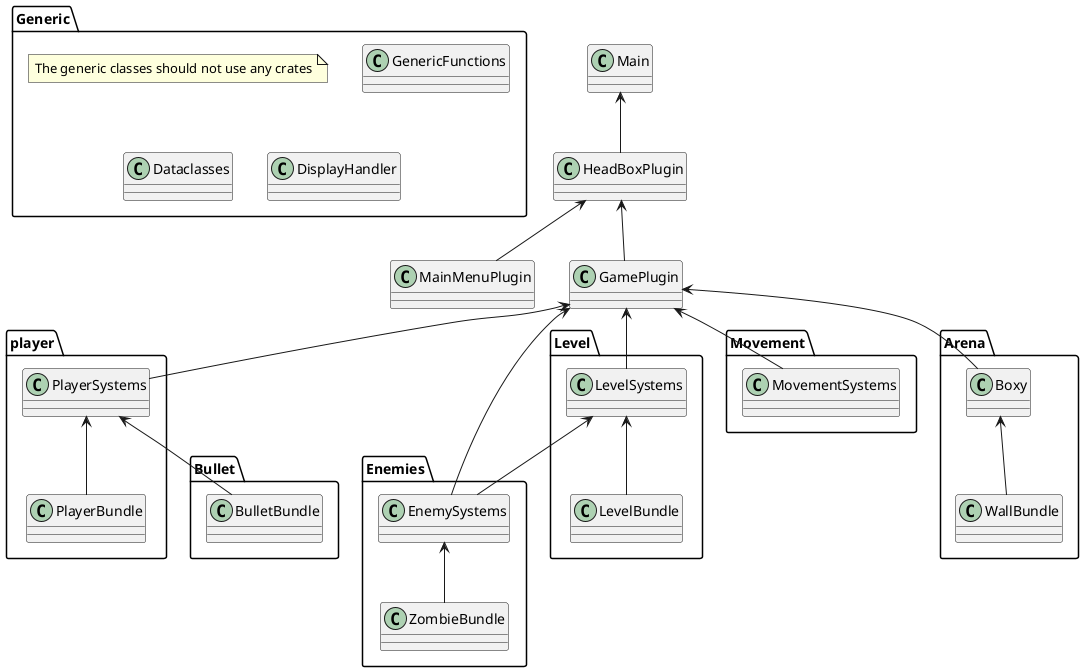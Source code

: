 @startuml
class Main
class HeadBoxPlugin
class MainMenuPlugin
class GamePlugin


package Generic {
    note "The generic classes should not use any crates" as N1
    class GenericFunctions
    class Dataclasses
    class DisplayHandler
}

package player {
    class PlayerSystems
    class PlayerBundle
}

package Bullet {
    class BulletBundle
}

package Enemies {
    class EnemySystems
    class ZombieBundle
}
package Movement {
    class MovementSystems
}
package Arena{
    class WallBundle
    class Boxy
}
package Level{
    class LevelBundle
    class LevelSystems
}


Main <-- HeadBoxPlugin

HeadBoxPlugin <-- MainMenuPlugin
HeadBoxPlugin <-- GamePlugin

GamePlugin <-- PlayerSystems
PlayerSystems <-- PlayerBundle


PlayerSystems <-- BulletBundle

GamePlugin <-- EnemySystems
EnemySystems <-- ZombieBundle

GamePlugin <-- MovementSystems

GamePlugin <-- Boxy
Boxy <-- WallBundle

GamePlugin <-- LevelSystems
LevelSystems <-- LevelBundle
LevelSystems <-- EnemySystems
@enduml